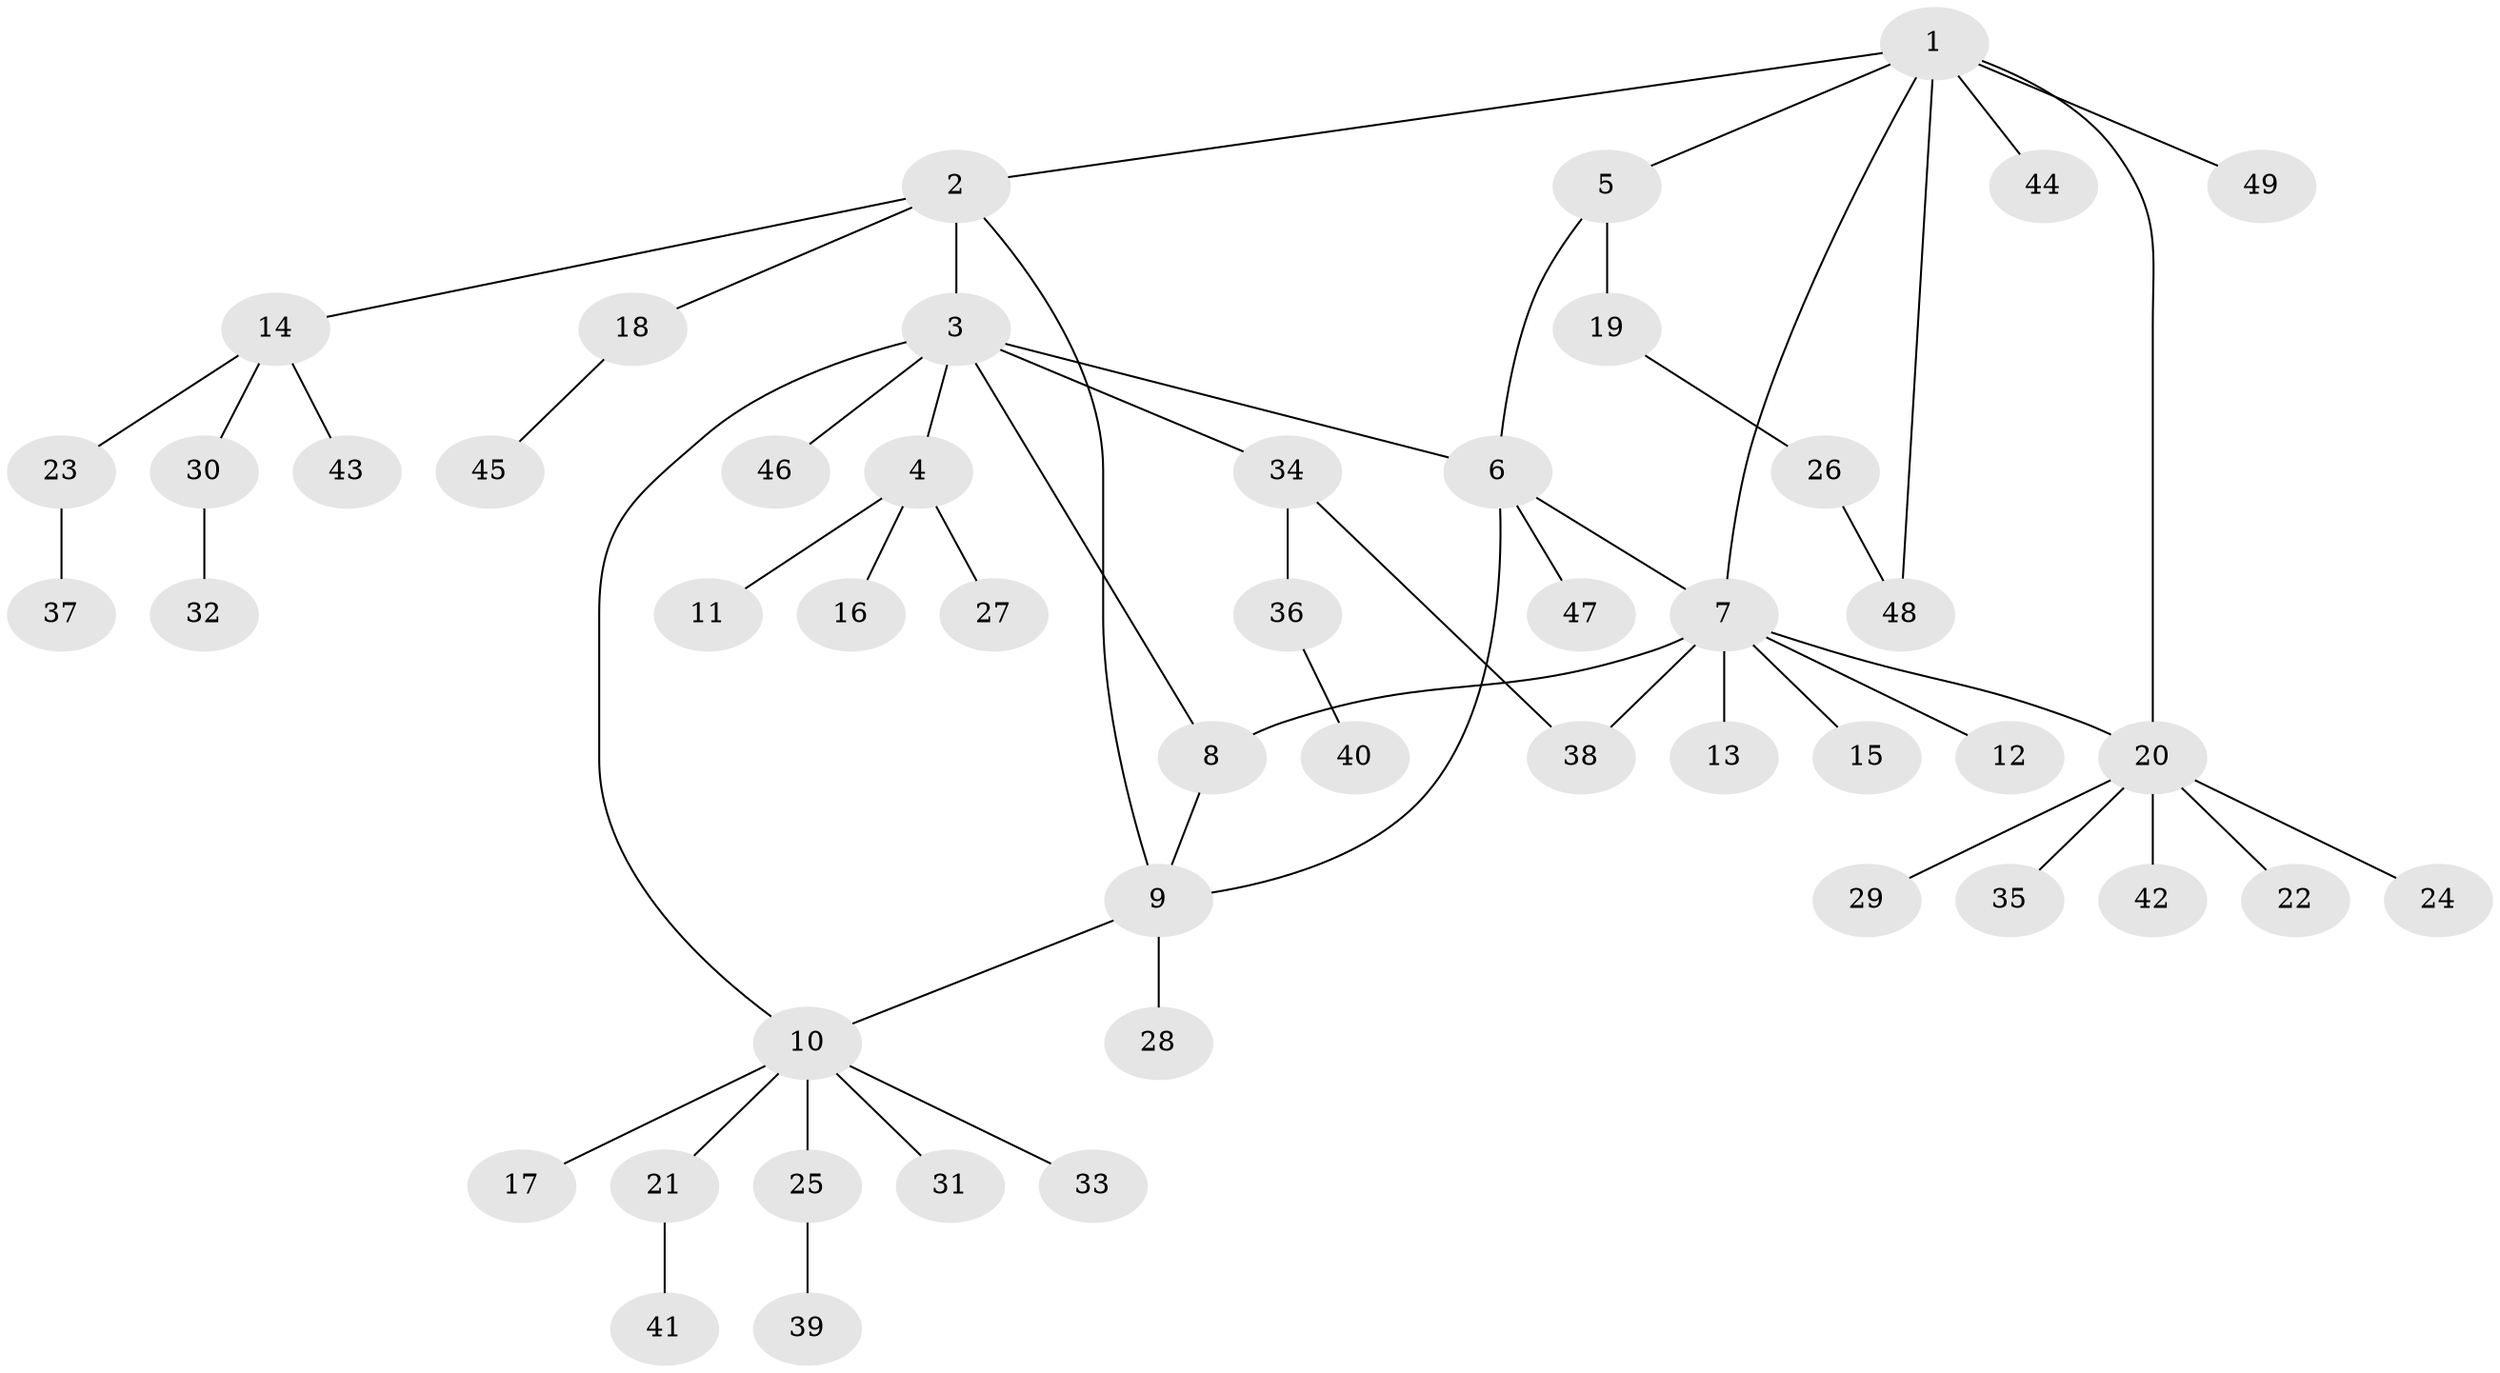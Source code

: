 // coarse degree distribution, {12: 0.029411764705882353, 5: 0.08823529411764706, 6: 0.058823529411764705, 3: 0.11764705882352941, 4: 0.058823529411764705, 1: 0.6176470588235294, 2: 0.029411764705882353}
// Generated by graph-tools (version 1.1) at 2025/42/03/06/25 10:42:08]
// undirected, 49 vertices, 57 edges
graph export_dot {
graph [start="1"]
  node [color=gray90,style=filled];
  1;
  2;
  3;
  4;
  5;
  6;
  7;
  8;
  9;
  10;
  11;
  12;
  13;
  14;
  15;
  16;
  17;
  18;
  19;
  20;
  21;
  22;
  23;
  24;
  25;
  26;
  27;
  28;
  29;
  30;
  31;
  32;
  33;
  34;
  35;
  36;
  37;
  38;
  39;
  40;
  41;
  42;
  43;
  44;
  45;
  46;
  47;
  48;
  49;
  1 -- 2;
  1 -- 5;
  1 -- 7;
  1 -- 20;
  1 -- 44;
  1 -- 48;
  1 -- 49;
  2 -- 3;
  2 -- 9;
  2 -- 14;
  2 -- 18;
  3 -- 4;
  3 -- 6;
  3 -- 8;
  3 -- 10;
  3 -- 34;
  3 -- 46;
  4 -- 11;
  4 -- 16;
  4 -- 27;
  5 -- 6;
  5 -- 19;
  6 -- 7;
  6 -- 9;
  6 -- 47;
  7 -- 8;
  7 -- 12;
  7 -- 13;
  7 -- 15;
  7 -- 20;
  7 -- 38;
  8 -- 9;
  9 -- 10;
  9 -- 28;
  10 -- 17;
  10 -- 21;
  10 -- 25;
  10 -- 31;
  10 -- 33;
  14 -- 23;
  14 -- 30;
  14 -- 43;
  18 -- 45;
  19 -- 26;
  20 -- 22;
  20 -- 24;
  20 -- 29;
  20 -- 35;
  20 -- 42;
  21 -- 41;
  23 -- 37;
  25 -- 39;
  26 -- 48;
  30 -- 32;
  34 -- 36;
  34 -- 38;
  36 -- 40;
}
